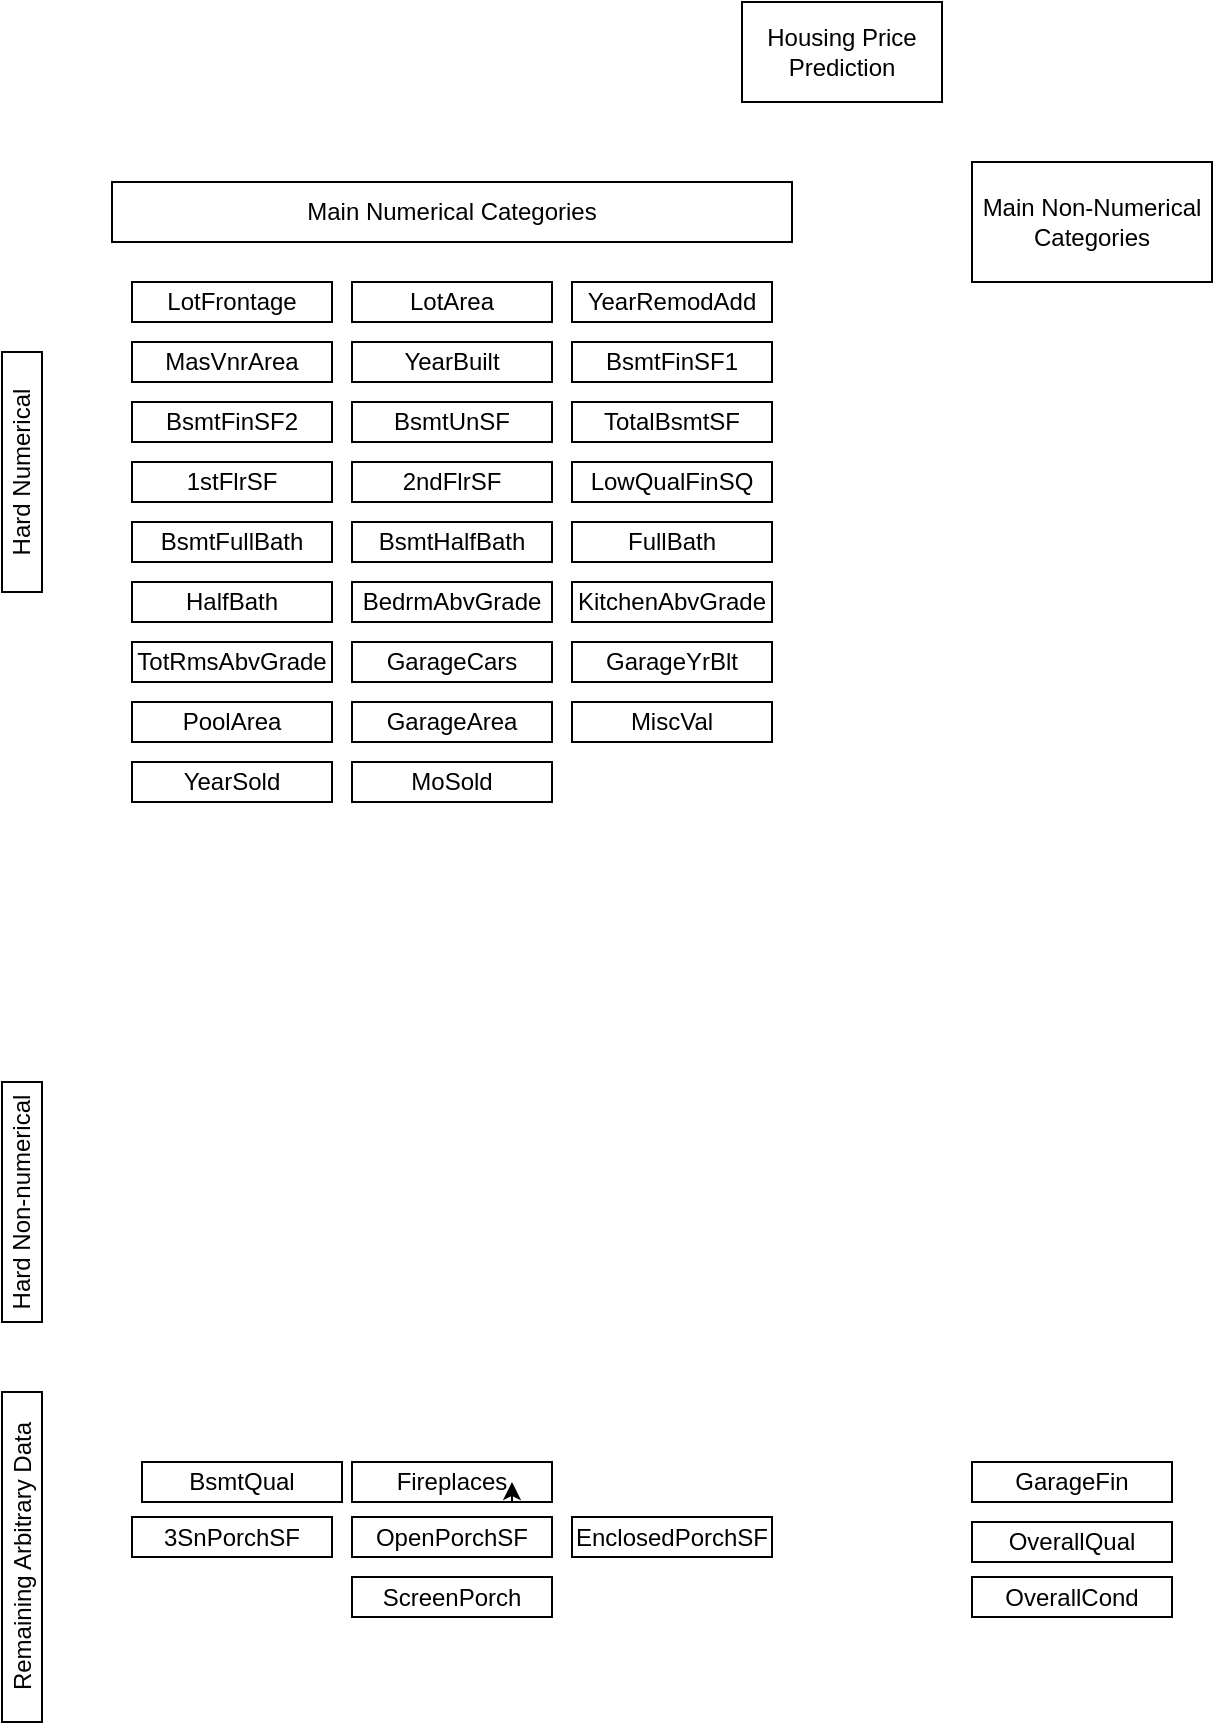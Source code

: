 <mxfile version="13.6.5" type="github"><diagram id="4_OBXcebH9oap417anLf" name="Page-1"><mxGraphModel dx="1102" dy="559" grid="1" gridSize="10" guides="1" tooltips="1" connect="1" arrows="1" fold="1" page="1" pageScale="1" pageWidth="850" pageHeight="1100" math="0" shadow="0"><root><mxCell id="0"/><mxCell id="1" parent="0"/><mxCell id="MfwffEumjH992CMkD7e0-1" value="Housing Price Prediction" style="rounded=0;whiteSpace=wrap;html=1;" vertex="1" parent="1"><mxGeometry x="375" width="100" height="50" as="geometry"/></mxCell><mxCell id="MfwffEumjH992CMkD7e0-3" value="&lt;div&gt;Main Non-Numerical Categories&lt;/div&gt;" style="rounded=0;whiteSpace=wrap;html=1;" vertex="1" parent="1"><mxGeometry x="490" y="80" width="120" height="60" as="geometry"/></mxCell><mxCell id="MfwffEumjH992CMkD7e0-4" value="&lt;div&gt;Main Numerical Categories&lt;/div&gt;" style="rounded=0;whiteSpace=wrap;html=1;" vertex="1" parent="1"><mxGeometry x="60" y="90" width="340" height="30" as="geometry"/></mxCell><mxCell id="MfwffEumjH992CMkD7e0-7" value="&lt;div&gt;LotFrontage&lt;/div&gt;" style="rounded=0;whiteSpace=wrap;html=1;" vertex="1" parent="1"><mxGeometry x="70" y="140" width="100" height="20" as="geometry"/></mxCell><mxCell id="MfwffEumjH992CMkD7e0-8" value="Hard Numerical" style="rounded=0;whiteSpace=wrap;html=1;rotation=-90;" vertex="1" parent="1"><mxGeometry x="-45" y="225" width="120" height="20" as="geometry"/></mxCell><mxCell id="MfwffEumjH992CMkD7e0-9" value="&lt;div&gt;Hard Non-numerical&lt;/div&gt;" style="rounded=0;whiteSpace=wrap;html=1;rotation=-90;" vertex="1" parent="1"><mxGeometry x="-45" y="590" width="120" height="20" as="geometry"/></mxCell><mxCell id="MfwffEumjH992CMkD7e0-10" value="Remaining Arbitrary Data" style="rounded=0;whiteSpace=wrap;html=1;rotation=-90;" vertex="1" parent="1"><mxGeometry x="-67.5" y="767.5" width="165" height="20" as="geometry"/></mxCell><mxCell id="MfwffEumjH992CMkD7e0-11" value="MasVnrArea" style="rounded=0;whiteSpace=wrap;html=1;" vertex="1" parent="1"><mxGeometry x="70" y="170" width="100" height="20" as="geometry"/></mxCell><mxCell id="MfwffEumjH992CMkD7e0-12" value="BsmtQual" style="rounded=0;whiteSpace=wrap;html=1;" vertex="1" parent="1"><mxGeometry x="75" y="730" width="100" height="20" as="geometry"/></mxCell><mxCell id="MfwffEumjH992CMkD7e0-13" value="BsmtFinSF1" style="rounded=0;whiteSpace=wrap;html=1;" vertex="1" parent="1"><mxGeometry x="290" y="170" width="100" height="20" as="geometry"/></mxCell><mxCell id="MfwffEumjH992CMkD7e0-14" value="YearBuilt" style="rounded=0;whiteSpace=wrap;html=1;" vertex="1" parent="1"><mxGeometry x="180" y="170" width="100" height="20" as="geometry"/></mxCell><mxCell id="MfwffEumjH992CMkD7e0-15" value="YearRemodAdd" style="rounded=0;whiteSpace=wrap;html=1;" vertex="1" parent="1"><mxGeometry x="290" y="140" width="100" height="20" as="geometry"/></mxCell><mxCell id="MfwffEumjH992CMkD7e0-16" value="LotArea" style="rounded=0;whiteSpace=wrap;html=1;" vertex="1" parent="1"><mxGeometry x="180" y="140" width="100" height="20" as="geometry"/></mxCell><mxCell id="MfwffEumjH992CMkD7e0-17" value="OverallQual" style="rounded=0;whiteSpace=wrap;html=1;" vertex="1" parent="1"><mxGeometry x="490" y="760" width="100" height="20" as="geometry"/></mxCell><mxCell id="MfwffEumjH992CMkD7e0-20" value="OverallCond" style="rounded=0;whiteSpace=wrap;html=1;" vertex="1" parent="1"><mxGeometry x="490" y="787.5" width="100" height="20" as="geometry"/></mxCell><mxCell id="MfwffEumjH992CMkD7e0-21" value="BsmtFinSF2" style="rounded=0;whiteSpace=wrap;html=1;" vertex="1" parent="1"><mxGeometry x="70" y="200" width="100" height="20" as="geometry"/></mxCell><mxCell id="MfwffEumjH992CMkD7e0-22" value="BsmtFullBath" style="rounded=0;whiteSpace=wrap;html=1;" vertex="1" parent="1"><mxGeometry x="70" y="260" width="100" height="20" as="geometry"/></mxCell><mxCell id="MfwffEumjH992CMkD7e0-23" value="BsmtHalfBath" style="rounded=0;whiteSpace=wrap;html=1;" vertex="1" parent="1"><mxGeometry x="180" y="260" width="100" height="20" as="geometry"/></mxCell><mxCell id="MfwffEumjH992CMkD7e0-24" value="FullBath" style="rounded=0;whiteSpace=wrap;html=1;" vertex="1" parent="1"><mxGeometry x="290" y="260" width="100" height="20" as="geometry"/></mxCell><mxCell id="MfwffEumjH992CMkD7e0-25" value="2ndFlrSF" style="rounded=0;whiteSpace=wrap;html=1;" vertex="1" parent="1"><mxGeometry x="180" y="230" width="100" height="20" as="geometry"/></mxCell><mxCell id="MfwffEumjH992CMkD7e0-26" value="LowQualFinSQ" style="rounded=0;whiteSpace=wrap;html=1;" vertex="1" parent="1"><mxGeometry x="290" y="230" width="100" height="20" as="geometry"/></mxCell><mxCell id="MfwffEumjH992CMkD7e0-27" value="BsmtUnSF" style="rounded=0;whiteSpace=wrap;html=1;" vertex="1" parent="1"><mxGeometry x="180" y="200" width="100" height="20" as="geometry"/></mxCell><mxCell id="MfwffEumjH992CMkD7e0-28" value="TotalBsmtSF" style="rounded=0;whiteSpace=wrap;html=1;" vertex="1" parent="1"><mxGeometry x="290" y="200" width="100" height="20" as="geometry"/></mxCell><mxCell id="MfwffEumjH992CMkD7e0-29" value="1stFlrSF" style="rounded=0;whiteSpace=wrap;html=1;" vertex="1" parent="1"><mxGeometry x="70" y="230" width="100" height="20" as="geometry"/></mxCell><mxCell id="MfwffEumjH992CMkD7e0-31" value="HalfBath" style="rounded=0;whiteSpace=wrap;html=1;" vertex="1" parent="1"><mxGeometry x="70" y="290" width="100" height="20" as="geometry"/></mxCell><mxCell id="MfwffEumjH992CMkD7e0-32" value="TotRmsAbvGrade" style="rounded=0;whiteSpace=wrap;html=1;" vertex="1" parent="1"><mxGeometry x="70" y="320" width="100" height="20" as="geometry"/></mxCell><mxCell id="MfwffEumjH992CMkD7e0-33" value="GarageYrBlt" style="rounded=0;whiteSpace=wrap;html=1;" vertex="1" parent="1"><mxGeometry x="290" y="320" width="100" height="20" as="geometry"/></mxCell><mxCell id="MfwffEumjH992CMkD7e0-34" value="Fireplaces" style="rounded=0;whiteSpace=wrap;html=1;" vertex="1" parent="1"><mxGeometry x="180" y="730" width="100" height="20" as="geometry"/></mxCell><mxCell id="MfwffEumjH992CMkD7e0-35" value="KitchenAbvGrade" style="rounded=0;whiteSpace=wrap;html=1;" vertex="1" parent="1"><mxGeometry x="290" y="290" width="100" height="20" as="geometry"/></mxCell><mxCell id="MfwffEumjH992CMkD7e0-36" value="BedrmAbvGrade" style="rounded=0;whiteSpace=wrap;html=1;" vertex="1" parent="1"><mxGeometry x="180" y="290" width="100" height="20" as="geometry"/></mxCell><mxCell id="MfwffEumjH992CMkD7e0-37" value="GarageFin" style="rounded=0;whiteSpace=wrap;html=1;" vertex="1" parent="1"><mxGeometry x="490" y="730" width="100" height="20" as="geometry"/></mxCell><mxCell id="MfwffEumjH992CMkD7e0-38" value="MiscVal" style="rounded=0;whiteSpace=wrap;html=1;" vertex="1" parent="1"><mxGeometry x="290" y="350" width="100" height="20" as="geometry"/></mxCell><mxCell id="MfwffEumjH992CMkD7e0-39" value="MoSold" style="rounded=0;whiteSpace=wrap;html=1;" vertex="1" parent="1"><mxGeometry x="180" y="380" width="100" height="20" as="geometry"/></mxCell><mxCell id="MfwffEumjH992CMkD7e0-40" value="YearSold" style="rounded=0;whiteSpace=wrap;html=1;" vertex="1" parent="1"><mxGeometry x="70" y="380" width="100" height="20" as="geometry"/></mxCell><mxCell id="MfwffEumjH992CMkD7e0-46" style="edgeStyle=orthogonalEdgeStyle;rounded=0;orthogonalLoop=1;jettySize=auto;html=1;exitX=0.5;exitY=1;exitDx=0;exitDy=0;entryX=0.8;entryY=0.5;entryDx=0;entryDy=0;entryPerimeter=0;" edge="1" parent="1" source="MfwffEumjH992CMkD7e0-34" target="MfwffEumjH992CMkD7e0-34"><mxGeometry relative="1" as="geometry"/></mxCell><mxCell id="MfwffEumjH992CMkD7e0-47" value="GarageCars" style="rounded=0;whiteSpace=wrap;html=1;" vertex="1" parent="1"><mxGeometry x="180" y="320" width="100" height="20" as="geometry"/></mxCell><mxCell id="MfwffEumjH992CMkD7e0-48" value="GarageArea" style="rounded=0;whiteSpace=wrap;html=1;" vertex="1" parent="1"><mxGeometry x="180" y="350" width="100" height="20" as="geometry"/></mxCell><mxCell id="MfwffEumjH992CMkD7e0-50" value="ScreenPorch" style="rounded=0;whiteSpace=wrap;html=1;" vertex="1" parent="1"><mxGeometry x="180" y="787.5" width="100" height="20" as="geometry"/></mxCell><mxCell id="MfwffEumjH992CMkD7e0-51" value="PoolArea" style="rounded=0;whiteSpace=wrap;html=1;" vertex="1" parent="1"><mxGeometry x="70" y="350" width="100" height="20" as="geometry"/></mxCell><mxCell id="MfwffEumjH992CMkD7e0-52" value="OpenPorchSF" style="rounded=0;whiteSpace=wrap;html=1;" vertex="1" parent="1"><mxGeometry x="180" y="757.5" width="100" height="20" as="geometry"/></mxCell><mxCell id="MfwffEumjH992CMkD7e0-53" value="EnclosedPorchSF" style="rounded=0;whiteSpace=wrap;html=1;" vertex="1" parent="1"><mxGeometry x="290" y="757.5" width="100" height="20" as="geometry"/></mxCell><mxCell id="MfwffEumjH992CMkD7e0-54" value="3SnPorchSF" style="rounded=0;whiteSpace=wrap;html=1;" vertex="1" parent="1"><mxGeometry x="70" y="757.5" width="100" height="20" as="geometry"/></mxCell></root></mxGraphModel></diagram></mxfile>
